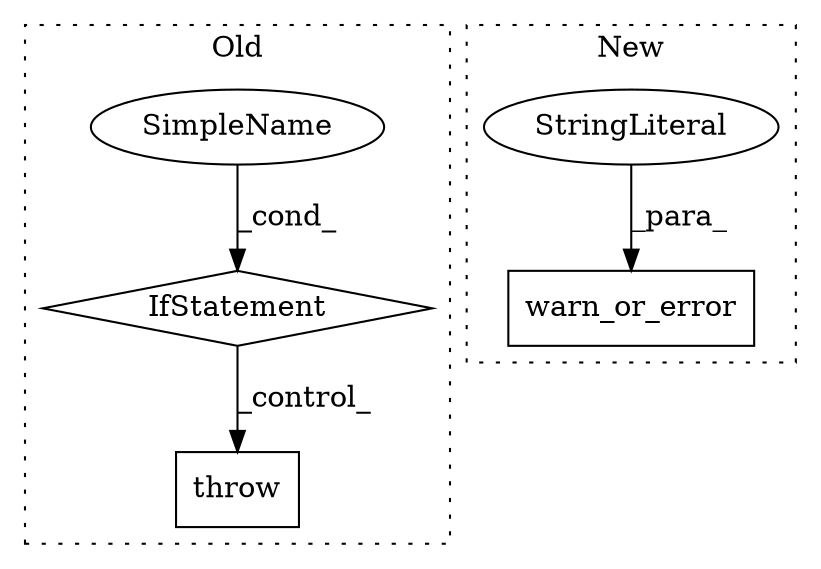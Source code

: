digraph G {
subgraph cluster0 {
1 [label="throw" a="53" s="3729" l="6" shape="box"];
3 [label="IfStatement" a="25" s="3692,3719" l="4,2" shape="diamond"];
4 [label="SimpleName" a="42" s="" l="" shape="ellipse"];
label = "Old";
style="dotted";
}
subgraph cluster1 {
2 [label="warn_or_error" a="32" s="3476,3527" l="14,1" shape="box"];
5 [label="StringLiteral" a="45" s="3506" l="8" shape="ellipse"];
label = "New";
style="dotted";
}
3 -> 1 [label="_control_"];
4 -> 3 [label="_cond_"];
5 -> 2 [label="_para_"];
}